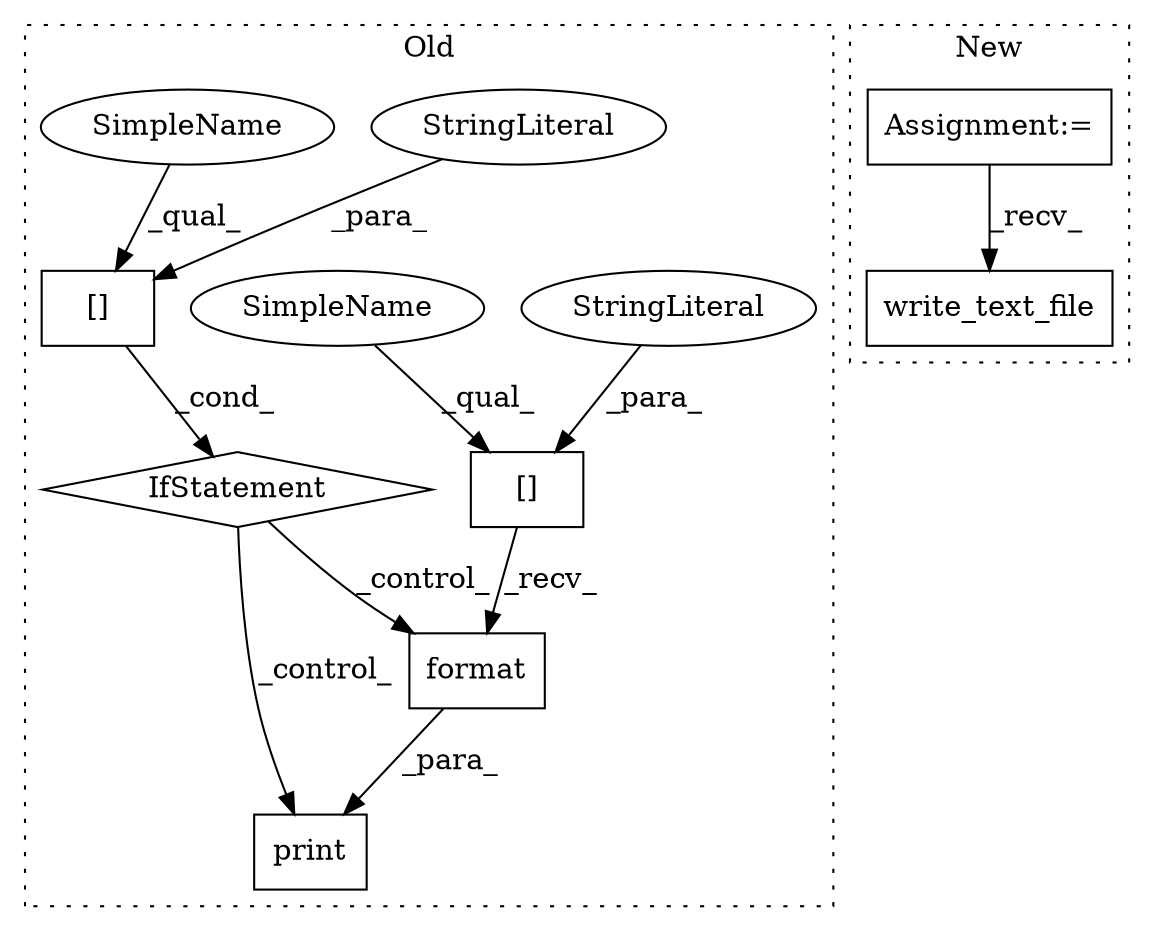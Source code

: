 digraph G {
subgraph cluster0 {
1 [label="format" a="32" s="9697,9722" l="7,1" shape="box"];
3 [label="[]" a="2" s="9670,9695" l="9,1" shape="box"];
4 [label="print" a="32" s="9664,9723" l="6,1" shape="box"];
5 [label="[]" a="2" s="9635,9653" l="9,1" shape="box"];
6 [label="IfStatement" a="25" s="9631,9654" l="4,2" shape="diamond"];
7 [label="StringLiteral" a="45" s="9644" l="9" shape="ellipse"];
8 [label="StringLiteral" a="45" s="9679" l="16" shape="ellipse"];
10 [label="SimpleName" a="42" s="9670" l="8" shape="ellipse"];
11 [label="SimpleName" a="42" s="9635" l="8" shape="ellipse"];
label = "Old";
style="dotted";
}
subgraph cluster1 {
2 [label="write_text_file" a="32" s="9402,9441" l="16,1" shape="box"];
9 [label="Assignment:=" a="7" s="2297" l="4" shape="box"];
label = "New";
style="dotted";
}
1 -> 4 [label="_para_"];
3 -> 1 [label="_recv_"];
5 -> 6 [label="_cond_"];
6 -> 1 [label="_control_"];
6 -> 4 [label="_control_"];
7 -> 5 [label="_para_"];
8 -> 3 [label="_para_"];
9 -> 2 [label="_recv_"];
10 -> 3 [label="_qual_"];
11 -> 5 [label="_qual_"];
}